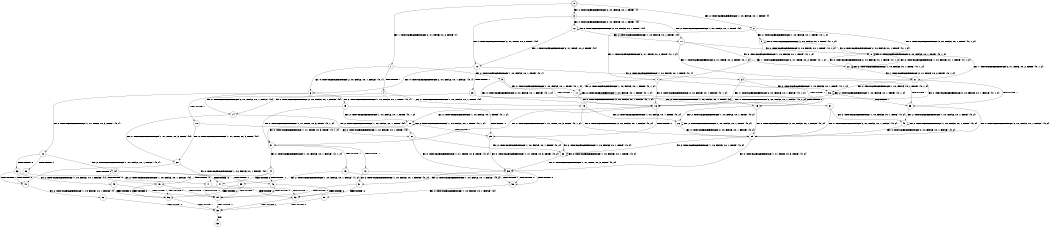 digraph BCG {
size = "7, 10.5";
center = TRUE;
node [shape = circle];
0 [peripheries = 2];
0 -> 1 [label = "EX !1 !ATOMIC_EXCH_BRANCH (2, +1, TRUE, +0, 2, TRUE) !{}"];
0 -> 2 [label = "EX !2 !ATOMIC_EXCH_BRANCH (1, +0, FALSE, +0, 1, TRUE) !{}"];
0 -> 3 [label = "EX !0 !ATOMIC_EXCH_BRANCH (2, +0, FALSE, +0, 1, TRUE) !{}"];
1 -> 4 [label = "TERMINATE !1"];
1 -> 5 [label = "EX !2 !ATOMIC_EXCH_BRANCH (1, +0, FALSE, +0, 1, TRUE) !{0, 1}"];
1 -> 6 [label = "EX !0 !ATOMIC_EXCH_BRANCH (2, +0, FALSE, +0, 1, FALSE) !{0, 1}"];
2 -> 7 [label = "EX !1 !ATOMIC_EXCH_BRANCH (2, +1, TRUE, +0, 2, TRUE) !{0, 1, 2}"];
2 -> 8 [label = "EX !0 !ATOMIC_EXCH_BRANCH (2, +0, FALSE, +0, 1, TRUE) !{0, 1, 2}"];
2 -> 9 [label = "EX !2 !ATOMIC_EXCH_BRANCH (1, +0, FALSE, +0, 1, TRUE) !{0, 1, 2}"];
3 -> 10 [label = "EX !1 !ATOMIC_EXCH_BRANCH (2, +1, TRUE, +0, 2, TRUE) !{0}"];
3 -> 11 [label = "EX !2 !ATOMIC_EXCH_BRANCH (1, +0, FALSE, +0, 1, TRUE) !{0}"];
3 -> 12 [label = "EX !0 !ATOMIC_EXCH_BRANCH (2, +0, FALSE, +0, 1, TRUE) !{0}"];
4 -> 13 [label = "EX !2 !ATOMIC_EXCH_BRANCH (1, +0, FALSE, +0, 1, TRUE) !{0}"];
4 -> 14 [label = "EX !0 !ATOMIC_EXCH_BRANCH (2, +0, FALSE, +0, 1, FALSE) !{0}"];
5 -> 15 [label = "TERMINATE !1"];
5 -> 16 [label = "EX !0 !ATOMIC_EXCH_BRANCH (2, +0, FALSE, +0, 1, FALSE) !{0, 1, 2}"];
5 -> 17 [label = "EX !2 !ATOMIC_EXCH_BRANCH (1, +0, FALSE, +0, 1, TRUE) !{0, 1, 2}"];
6 -> 18 [label = "TERMINATE !1"];
6 -> 19 [label = "EX !2 !ATOMIC_EXCH_BRANCH (1, +0, FALSE, +0, 1, TRUE) !{0, 1}"];
6 -> 20 [label = "EX !0 !ATOMIC_EXCH_BRANCH (1, +1, TRUE, +0, 3, TRUE) !{0, 1}"];
7 -> 15 [label = "TERMINATE !1"];
7 -> 16 [label = "EX !0 !ATOMIC_EXCH_BRANCH (2, +0, FALSE, +0, 1, FALSE) !{0, 1, 2}"];
7 -> 17 [label = "EX !2 !ATOMIC_EXCH_BRANCH (1, +0, FALSE, +0, 1, TRUE) !{0, 1, 2}"];
8 -> 21 [label = "EX !1 !ATOMIC_EXCH_BRANCH (2, +1, TRUE, +0, 2, TRUE) !{0, 1, 2}"];
8 -> 22 [label = "EX !2 !ATOMIC_EXCH_BRANCH (1, +0, FALSE, +0, 1, TRUE) !{0, 1, 2}"];
8 -> 8 [label = "EX !0 !ATOMIC_EXCH_BRANCH (2, +0, FALSE, +0, 1, TRUE) !{0, 1, 2}"];
9 -> 7 [label = "EX !1 !ATOMIC_EXCH_BRANCH (2, +1, TRUE, +0, 2, TRUE) !{0, 1, 2}"];
9 -> 8 [label = "EX !0 !ATOMIC_EXCH_BRANCH (2, +0, FALSE, +0, 1, TRUE) !{0, 1, 2}"];
9 -> 9 [label = "EX !2 !ATOMIC_EXCH_BRANCH (1, +0, FALSE, +0, 1, TRUE) !{0, 1, 2}"];
10 -> 23 [label = "TERMINATE !1"];
10 -> 24 [label = "EX !2 !ATOMIC_EXCH_BRANCH (1, +0, FALSE, +0, 1, TRUE) !{0, 1}"];
10 -> 6 [label = "EX !0 !ATOMIC_EXCH_BRANCH (2, +0, FALSE, +0, 1, FALSE) !{0, 1}"];
11 -> 21 [label = "EX !1 !ATOMIC_EXCH_BRANCH (2, +1, TRUE, +0, 2, TRUE) !{0, 1, 2}"];
11 -> 22 [label = "EX !2 !ATOMIC_EXCH_BRANCH (1, +0, FALSE, +0, 1, TRUE) !{0, 1, 2}"];
11 -> 8 [label = "EX !0 !ATOMIC_EXCH_BRANCH (2, +0, FALSE, +0, 1, TRUE) !{0, 1, 2}"];
12 -> 10 [label = "EX !1 !ATOMIC_EXCH_BRANCH (2, +1, TRUE, +0, 2, TRUE) !{0}"];
12 -> 11 [label = "EX !2 !ATOMIC_EXCH_BRANCH (1, +0, FALSE, +0, 1, TRUE) !{0}"];
12 -> 12 [label = "EX !0 !ATOMIC_EXCH_BRANCH (2, +0, FALSE, +0, 1, TRUE) !{0}"];
13 -> 25 [label = "EX !0 !ATOMIC_EXCH_BRANCH (2, +0, FALSE, +0, 1, FALSE) !{0, 2}"];
13 -> 26 [label = "EX !2 !ATOMIC_EXCH_BRANCH (1, +0, FALSE, +0, 1, TRUE) !{0, 2}"];
14 -> 27 [label = "EX !2 !ATOMIC_EXCH_BRANCH (1, +0, FALSE, +0, 1, TRUE) !{0}"];
14 -> 28 [label = "EX !0 !ATOMIC_EXCH_BRANCH (1, +1, TRUE, +0, 3, TRUE) !{0}"];
15 -> 25 [label = "EX !0 !ATOMIC_EXCH_BRANCH (2, +0, FALSE, +0, 1, FALSE) !{0, 2}"];
15 -> 26 [label = "EX !2 !ATOMIC_EXCH_BRANCH (1, +0, FALSE, +0, 1, TRUE) !{0, 2}"];
16 -> 29 [label = "TERMINATE !1"];
16 -> 30 [label = "EX !2 !ATOMIC_EXCH_BRANCH (1, +0, FALSE, +0, 1, TRUE) !{0, 1, 2}"];
16 -> 31 [label = "EX !0 !ATOMIC_EXCH_BRANCH (1, +1, TRUE, +0, 3, TRUE) !{0, 1, 2}"];
17 -> 15 [label = "TERMINATE !1"];
17 -> 16 [label = "EX !0 !ATOMIC_EXCH_BRANCH (2, +0, FALSE, +0, 1, FALSE) !{0, 1, 2}"];
17 -> 17 [label = "EX !2 !ATOMIC_EXCH_BRANCH (1, +0, FALSE, +0, 1, TRUE) !{0, 1, 2}"];
18 -> 27 [label = "EX !2 !ATOMIC_EXCH_BRANCH (1, +0, FALSE, +0, 1, TRUE) !{0}"];
18 -> 28 [label = "EX !0 !ATOMIC_EXCH_BRANCH (1, +1, TRUE, +0, 3, TRUE) !{0}"];
19 -> 29 [label = "TERMINATE !1"];
19 -> 30 [label = "EX !2 !ATOMIC_EXCH_BRANCH (1, +0, FALSE, +0, 1, TRUE) !{0, 1, 2}"];
19 -> 31 [label = "EX !0 !ATOMIC_EXCH_BRANCH (1, +1, TRUE, +0, 3, TRUE) !{0, 1, 2}"];
20 -> 32 [label = "TERMINATE !1"];
20 -> 33 [label = "TERMINATE !0"];
20 -> 34 [label = "EX !2 !ATOMIC_EXCH_BRANCH (1, +0, FALSE, +0, 1, FALSE) !{0, 1}"];
21 -> 35 [label = "TERMINATE !1"];
21 -> 36 [label = "EX !2 !ATOMIC_EXCH_BRANCH (1, +0, FALSE, +0, 1, TRUE) !{0, 1, 2}"];
21 -> 16 [label = "EX !0 !ATOMIC_EXCH_BRANCH (2, +0, FALSE, +0, 1, FALSE) !{0, 1, 2}"];
22 -> 21 [label = "EX !1 !ATOMIC_EXCH_BRANCH (2, +1, TRUE, +0, 2, TRUE) !{0, 1, 2}"];
22 -> 22 [label = "EX !2 !ATOMIC_EXCH_BRANCH (1, +0, FALSE, +0, 1, TRUE) !{0, 1, 2}"];
22 -> 8 [label = "EX !0 !ATOMIC_EXCH_BRANCH (2, +0, FALSE, +0, 1, TRUE) !{0, 1, 2}"];
23 -> 37 [label = "EX !2 !ATOMIC_EXCH_BRANCH (1, +0, FALSE, +0, 1, TRUE) !{0}"];
23 -> 14 [label = "EX !0 !ATOMIC_EXCH_BRANCH (2, +0, FALSE, +0, 1, FALSE) !{0}"];
24 -> 35 [label = "TERMINATE !1"];
24 -> 36 [label = "EX !2 !ATOMIC_EXCH_BRANCH (1, +0, FALSE, +0, 1, TRUE) !{0, 1, 2}"];
24 -> 16 [label = "EX !0 !ATOMIC_EXCH_BRANCH (2, +0, FALSE, +0, 1, FALSE) !{0, 1, 2}"];
25 -> 38 [label = "EX !2 !ATOMIC_EXCH_BRANCH (1, +0, FALSE, +0, 1, TRUE) !{0, 2}"];
25 -> 39 [label = "EX !0 !ATOMIC_EXCH_BRANCH (1, +1, TRUE, +0, 3, TRUE) !{0, 2}"];
26 -> 25 [label = "EX !0 !ATOMIC_EXCH_BRANCH (2, +0, FALSE, +0, 1, FALSE) !{0, 2}"];
26 -> 26 [label = "EX !2 !ATOMIC_EXCH_BRANCH (1, +0, FALSE, +0, 1, TRUE) !{0, 2}"];
27 -> 38 [label = "EX !2 !ATOMIC_EXCH_BRANCH (1, +0, FALSE, +0, 1, TRUE) !{0, 2}"];
27 -> 39 [label = "EX !0 !ATOMIC_EXCH_BRANCH (1, +1, TRUE, +0, 3, TRUE) !{0, 2}"];
28 -> 40 [label = "TERMINATE !0"];
28 -> 41 [label = "EX !2 !ATOMIC_EXCH_BRANCH (1, +0, FALSE, +0, 1, FALSE) !{0}"];
29 -> 38 [label = "EX !2 !ATOMIC_EXCH_BRANCH (1, +0, FALSE, +0, 1, TRUE) !{0, 2}"];
29 -> 39 [label = "EX !0 !ATOMIC_EXCH_BRANCH (1, +1, TRUE, +0, 3, TRUE) !{0, 2}"];
30 -> 29 [label = "TERMINATE !1"];
30 -> 30 [label = "EX !2 !ATOMIC_EXCH_BRANCH (1, +0, FALSE, +0, 1, TRUE) !{0, 1, 2}"];
30 -> 31 [label = "EX !0 !ATOMIC_EXCH_BRANCH (1, +1, TRUE, +0, 3, TRUE) !{0, 1, 2}"];
31 -> 42 [label = "TERMINATE !1"];
31 -> 43 [label = "TERMINATE !0"];
31 -> 44 [label = "EX !2 !ATOMIC_EXCH_BRANCH (1, +0, FALSE, +0, 1, FALSE) !{0, 1, 2}"];
32 -> 40 [label = "TERMINATE !0"];
32 -> 41 [label = "EX !2 !ATOMIC_EXCH_BRANCH (1, +0, FALSE, +0, 1, FALSE) !{0}"];
33 -> 40 [label = "TERMINATE !1"];
33 -> 45 [label = "EX !2 !ATOMIC_EXCH_BRANCH (1, +0, FALSE, +0, 1, FALSE) !{1}"];
34 -> 46 [label = "TERMINATE !1"];
34 -> 47 [label = "TERMINATE !2"];
34 -> 48 [label = "TERMINATE !0"];
35 -> 49 [label = "EX !2 !ATOMIC_EXCH_BRANCH (1, +0, FALSE, +0, 1, TRUE) !{0, 2}"];
35 -> 25 [label = "EX !0 !ATOMIC_EXCH_BRANCH (2, +0, FALSE, +0, 1, FALSE) !{0, 2}"];
36 -> 35 [label = "TERMINATE !1"];
36 -> 36 [label = "EX !2 !ATOMIC_EXCH_BRANCH (1, +0, FALSE, +0, 1, TRUE) !{0, 1, 2}"];
36 -> 16 [label = "EX !0 !ATOMIC_EXCH_BRANCH (2, +0, FALSE, +0, 1, FALSE) !{0, 1, 2}"];
37 -> 49 [label = "EX !2 !ATOMIC_EXCH_BRANCH (1, +0, FALSE, +0, 1, TRUE) !{0, 2}"];
37 -> 25 [label = "EX !0 !ATOMIC_EXCH_BRANCH (2, +0, FALSE, +0, 1, FALSE) !{0, 2}"];
38 -> 38 [label = "EX !2 !ATOMIC_EXCH_BRANCH (1, +0, FALSE, +0, 1, TRUE) !{0, 2}"];
38 -> 39 [label = "EX !0 !ATOMIC_EXCH_BRANCH (1, +1, TRUE, +0, 3, TRUE) !{0, 2}"];
39 -> 50 [label = "TERMINATE !0"];
39 -> 51 [label = "EX !2 !ATOMIC_EXCH_BRANCH (1, +0, FALSE, +0, 1, FALSE) !{0, 2}"];
40 -> 52 [label = "EX !2 !ATOMIC_EXCH_BRANCH (1, +0, FALSE, +0, 1, FALSE) !{}"];
41 -> 53 [label = "TERMINATE !2"];
41 -> 54 [label = "TERMINATE !0"];
42 -> 50 [label = "TERMINATE !0"];
42 -> 51 [label = "EX !2 !ATOMIC_EXCH_BRANCH (1, +0, FALSE, +0, 1, FALSE) !{0, 2}"];
43 -> 50 [label = "TERMINATE !1"];
43 -> 55 [label = "EX !2 !ATOMIC_EXCH_BRANCH (1, +0, FALSE, +0, 1, FALSE) !{1, 2}"];
44 -> 46 [label = "TERMINATE !1"];
44 -> 47 [label = "TERMINATE !2"];
44 -> 48 [label = "TERMINATE !0"];
45 -> 54 [label = "TERMINATE !1"];
45 -> 56 [label = "TERMINATE !2"];
46 -> 53 [label = "TERMINATE !2"];
46 -> 54 [label = "TERMINATE !0"];
47 -> 53 [label = "TERMINATE !1"];
47 -> 56 [label = "TERMINATE !0"];
48 -> 54 [label = "TERMINATE !1"];
48 -> 56 [label = "TERMINATE !2"];
49 -> 49 [label = "EX !2 !ATOMIC_EXCH_BRANCH (1, +0, FALSE, +0, 1, TRUE) !{0, 2}"];
49 -> 25 [label = "EX !0 !ATOMIC_EXCH_BRANCH (2, +0, FALSE, +0, 1, FALSE) !{0, 2}"];
50 -> 57 [label = "EX !2 !ATOMIC_EXCH_BRANCH (1, +0, FALSE, +0, 1, FALSE) !{2}"];
51 -> 53 [label = "TERMINATE !2"];
51 -> 54 [label = "TERMINATE !0"];
52 -> 58 [label = "TERMINATE !2"];
53 -> 58 [label = "TERMINATE !0"];
54 -> 58 [label = "TERMINATE !2"];
55 -> 54 [label = "TERMINATE !1"];
55 -> 56 [label = "TERMINATE !2"];
56 -> 58 [label = "TERMINATE !1"];
57 -> 58 [label = "TERMINATE !2"];
58 -> 59 [label = "exit"];
}
